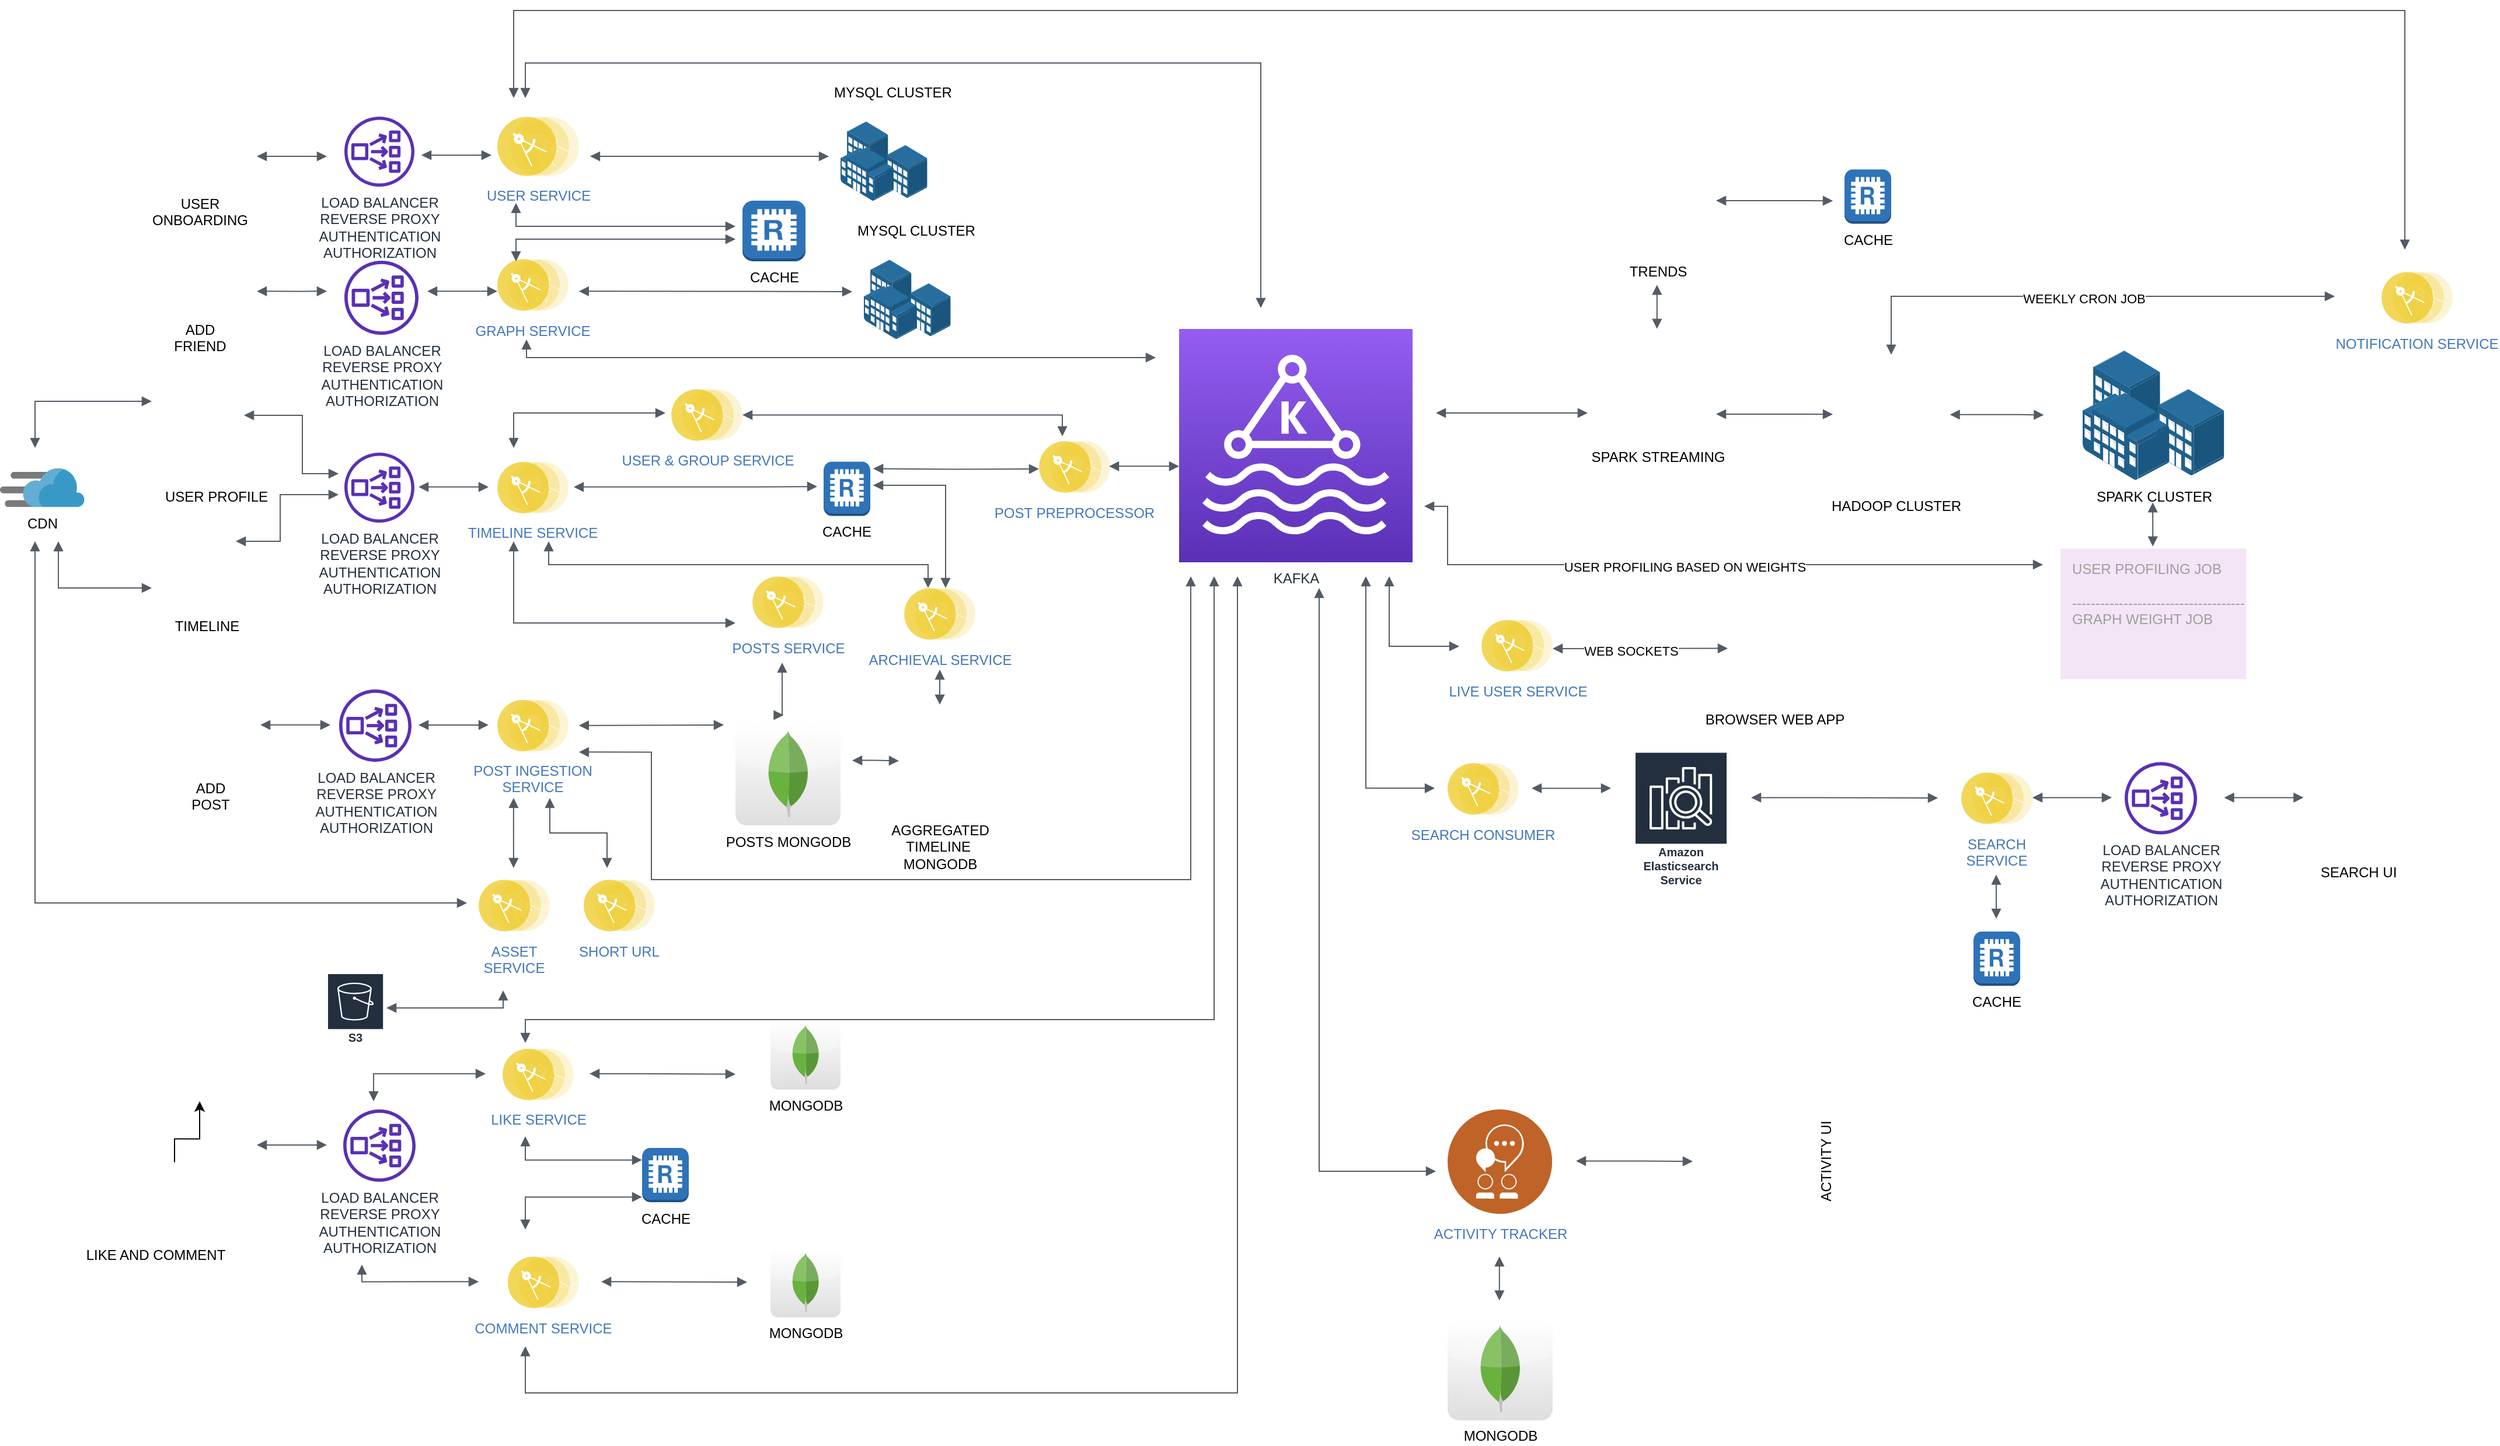<mxfile version="13.7.4" type="github">
  <diagram id="d1ab7348-05c3-a1e3-ca4d-12c340fd6b49" name="Page-1">
    <mxGraphModel dx="2037" dy="1260" grid="1" gridSize="10" guides="1" tooltips="1" connect="1" arrows="1" fold="1" page="1" pageScale="1" pageWidth="1169" pageHeight="827" background="#ffffff" math="0" shadow="0">
      <root>
        <mxCell id="0" />
        <mxCell id="1" parent="0" />
        <mxCell id="tS3xyaebFN9T1gCZ_WtZ-163" value="USER &lt;br&gt;ONBOARDING" style="shape=image;html=1;verticalAlign=top;verticalLabelPosition=bottom;labelBackgroundColor=#ffffff;imageAspect=0;aspect=fixed;image=https://cdn2.iconfinder.com/data/icons/ios-7-icons/50/user_female-128.png" parent="1" vertex="1">
          <mxGeometry x="110" y="-195" width="62" height="62" as="geometry" />
        </mxCell>
        <mxCell id="tS3xyaebFN9T1gCZ_WtZ-164" value="LOAD BALANCER&lt;br&gt;REVERSE PROXY&lt;br&gt;AUTHENTICATION&lt;br&gt;AUTHORIZATION" style="outlineConnect=0;fontColor=#232F3E;gradientColor=none;fillColor=#5A30B5;strokeColor=none;dashed=0;verticalLabelPosition=bottom;verticalAlign=top;align=center;html=1;fontSize=12;fontStyle=0;aspect=fixed;pointerEvents=1;shape=mxgraph.aws4.network_load_balancer;" parent="1" vertex="1">
          <mxGeometry x="265" y="-194" width="60" height="60" as="geometry" />
        </mxCell>
        <mxCell id="tS3xyaebFN9T1gCZ_WtZ-165" value="USER SERVICE" style="aspect=fixed;perimeter=ellipsePerimeter;html=1;align=center;shadow=0;dashed=0;fontColor=#4277BB;labelBackgroundColor=#ffffff;fontSize=12;spacingTop=3;image;image=img/lib/ibm/applications/microservice.svg;" parent="1" vertex="1">
          <mxGeometry x="396" y="-194" width="69.87" height="51" as="geometry" />
        </mxCell>
        <mxCell id="tS3xyaebFN9T1gCZ_WtZ-169" value="KAFKA" style="outlineConnect=0;fontColor=#232F3E;gradientColor=#945DF2;gradientDirection=north;fillColor=#5A30B5;strokeColor=#ffffff;dashed=0;verticalLabelPosition=bottom;verticalAlign=top;align=center;html=1;fontSize=12;fontStyle=0;aspect=fixed;shape=mxgraph.aws4.resourceIcon;resIcon=mxgraph.aws4.managed_streaming_for_kafka;" parent="1" vertex="1">
          <mxGeometry x="980" y="-12" width="200" height="200" as="geometry" />
        </mxCell>
        <mxCell id="tS3xyaebFN9T1gCZ_WtZ-170" value="ADD&lt;br&gt;FRIEND" style="shape=image;html=1;verticalAlign=top;verticalLabelPosition=bottom;labelBackgroundColor=#ffffff;imageAspect=0;aspect=fixed;image=https://cdn0.iconfinder.com/data/icons/glyphpack/72/user-add-128.png" parent="1" vertex="1">
          <mxGeometry x="116" y="-74.75" width="50" height="50" as="geometry" />
        </mxCell>
        <mxCell id="tS3xyaebFN9T1gCZ_WtZ-171" value="LOAD BALANCER&lt;br&gt;REVERSE PROXY&lt;br&gt;AUTHENTICATION&lt;br&gt;AUTHORIZATION" style="outlineConnect=0;fontColor=#232F3E;gradientColor=none;fillColor=#5A30B5;strokeColor=none;dashed=0;verticalLabelPosition=bottom;verticalAlign=top;align=center;html=1;fontSize=12;fontStyle=0;aspect=fixed;pointerEvents=1;shape=mxgraph.aws4.network_load_balancer;" parent="1" vertex="1">
          <mxGeometry x="265" y="-70.5" width="63.5" height="63.5" as="geometry" />
        </mxCell>
        <mxCell id="tS3xyaebFN9T1gCZ_WtZ-172" value="GRAPH SERVICE" style="aspect=fixed;perimeter=ellipsePerimeter;html=1;align=center;shadow=0;dashed=0;fontColor=#4277BB;labelBackgroundColor=#ffffff;fontSize=12;spacingTop=3;image;image=img/lib/ibm/applications/microservice.svg;" parent="1" vertex="1">
          <mxGeometry x="396" y="-72" width="60.97" height="44.5" as="geometry" />
        </mxCell>
        <mxCell id="tS3xyaebFN9T1gCZ_WtZ-179" value="CACHE" style="outlineConnect=0;dashed=0;verticalLabelPosition=bottom;verticalAlign=top;align=center;html=1;shape=mxgraph.aws3.redis;fillColor=#2E73B8;gradientColor=none;" parent="1" vertex="1">
          <mxGeometry x="606" y="-122" width="54" height="52" as="geometry" />
        </mxCell>
        <mxCell id="tS3xyaebFN9T1gCZ_WtZ-181" value="TIMELINE" style="shape=image;html=1;verticalAlign=top;verticalLabelPosition=bottom;labelBackgroundColor=#ffffff;imageAspect=0;aspect=fixed;image=https://cdn4.iconfinder.com/data/icons/cloud-computing-2/500/cloud-users-128.png" parent="1" vertex="1">
          <mxGeometry x="109.78" y="154" width="75" height="75" as="geometry" />
        </mxCell>
        <mxCell id="tS3xyaebFN9T1gCZ_WtZ-182" value="LOAD BALANCER&lt;br&gt;REVERSE PROXY&lt;br&gt;AUTHENTICATION&lt;br&gt;AUTHORIZATION" style="outlineConnect=0;fontColor=#232F3E;gradientColor=none;fillColor=#5A30B5;strokeColor=none;dashed=0;verticalLabelPosition=bottom;verticalAlign=top;align=center;html=1;fontSize=12;fontStyle=0;aspect=fixed;pointerEvents=1;shape=mxgraph.aws4.network_load_balancer;" parent="1" vertex="1">
          <mxGeometry x="265" y="94" width="60" height="60" as="geometry" />
        </mxCell>
        <mxCell id="tS3xyaebFN9T1gCZ_WtZ-183" value="LOAD BALANCER&lt;br&gt;REVERSE PROXY&lt;br&gt;AUTHENTICATION&lt;br&gt;AUTHORIZATION" style="outlineConnect=0;fontColor=#232F3E;gradientColor=none;fillColor=#5A30B5;strokeColor=none;dashed=0;verticalLabelPosition=bottom;verticalAlign=top;align=center;html=1;fontSize=12;fontStyle=0;aspect=fixed;pointerEvents=1;shape=mxgraph.aws4.network_load_balancer;" parent="1" vertex="1">
          <mxGeometry x="260.5" y="297" width="62" height="62" as="geometry" />
        </mxCell>
        <mxCell id="tS3xyaebFN9T1gCZ_WtZ-184" value="USER PROFILE" style="shape=image;html=1;verticalAlign=top;verticalLabelPosition=bottom;labelBackgroundColor=#ffffff;imageAspect=0;aspect=fixed;image=https://cdn2.iconfinder.com/data/icons/picol-vector/32/user_profile-128.png" parent="1" vertex="1">
          <mxGeometry x="116" y="40.5" width="77" height="77" as="geometry" />
        </mxCell>
        <mxCell id="tS3xyaebFN9T1gCZ_WtZ-189" value="MYSQL CLUSTER" style="group" parent="1" vertex="1" connectable="0">
          <mxGeometry x="690" y="-228.5" width="90" height="110" as="geometry" />
        </mxCell>
        <mxCell id="tS3xyaebFN9T1gCZ_WtZ-190" value="" style="group" parent="tS3xyaebFN9T1gCZ_WtZ-189" vertex="1" connectable="0">
          <mxGeometry width="90" height="110" as="geometry" />
        </mxCell>
        <mxCell id="tS3xyaebFN9T1gCZ_WtZ-191" value="" style="points=[];aspect=fixed;html=1;align=center;shadow=0;dashed=0;image;image=img/lib/allied_telesis/buildings/Building_Cluster.svg;" parent="tS3xyaebFN9T1gCZ_WtZ-190" vertex="1">
          <mxGeometry y="38.596" width="74.314" height="68.06" as="geometry" />
        </mxCell>
        <mxCell id="tS3xyaebFN9T1gCZ_WtZ-192" value="" style="shape=image;html=1;verticalAlign=top;verticalLabelPosition=bottom;labelBackgroundColor=#ffffff;imageAspect=0;aspect=fixed;image=https://cdn4.iconfinder.com/data/icons/logos-brands-5/24/mysql-128.png" parent="tS3xyaebFN9T1gCZ_WtZ-190" vertex="1">
          <mxGeometry x="6.522" width="78.484" height="78.484" as="geometry" />
        </mxCell>
        <mxCell id="tS3xyaebFN9T1gCZ_WtZ-193" value="MYSQL CLUSTER" style="group" parent="1" vertex="1" connectable="0">
          <mxGeometry x="710" y="-110" width="90" height="110" as="geometry" />
        </mxCell>
        <mxCell id="tS3xyaebFN9T1gCZ_WtZ-194" value="" style="group" parent="tS3xyaebFN9T1gCZ_WtZ-193" vertex="1" connectable="0">
          <mxGeometry width="90" height="110" as="geometry" />
        </mxCell>
        <mxCell id="tS3xyaebFN9T1gCZ_WtZ-195" value="" style="points=[];aspect=fixed;html=1;align=center;shadow=0;dashed=0;image;image=img/lib/allied_telesis/buildings/Building_Cluster.svg;" parent="tS3xyaebFN9T1gCZ_WtZ-194" vertex="1">
          <mxGeometry y="38.596" width="74.314" height="68.06" as="geometry" />
        </mxCell>
        <mxCell id="tS3xyaebFN9T1gCZ_WtZ-196" value="" style="shape=image;html=1;verticalAlign=top;verticalLabelPosition=bottom;labelBackgroundColor=#ffffff;imageAspect=0;aspect=fixed;image=https://cdn4.iconfinder.com/data/icons/logos-brands-5/24/mysql-128.png" parent="tS3xyaebFN9T1gCZ_WtZ-194" vertex="1">
          <mxGeometry x="6.522" width="78.484" height="78.484" as="geometry" />
        </mxCell>
        <mxCell id="tS3xyaebFN9T1gCZ_WtZ-197" value="TIMELINE SERVICE" style="aspect=fixed;perimeter=ellipsePerimeter;html=1;align=center;shadow=0;dashed=0;fontColor=#4277BB;labelBackgroundColor=#ffffff;fontSize=12;spacingTop=3;image;image=img/lib/ibm/applications/microservice.svg;" parent="1" vertex="1">
          <mxGeometry x="396" y="101.75" width="60.97" height="44.5" as="geometry" />
        </mxCell>
        <mxCell id="tS3xyaebFN9T1gCZ_WtZ-198" value="CACHE" style="outlineConnect=0;dashed=0;verticalLabelPosition=bottom;verticalAlign=top;align=center;html=1;shape=mxgraph.aws3.redis;fillColor=#2E73B8;gradientColor=none;" parent="1" vertex="1">
          <mxGeometry x="675.49" y="101.75" width="40" height="46.5" as="geometry" />
        </mxCell>
        <mxCell id="tS3xyaebFN9T1gCZ_WtZ-199" value="POST PREPROCESSOR" style="aspect=fixed;perimeter=ellipsePerimeter;html=1;align=center;shadow=0;dashed=0;fontColor=#4277BB;labelBackgroundColor=#ffffff;fontSize=12;spacingTop=3;image;image=img/lib/ibm/applications/microservice.svg;" parent="1" vertex="1">
          <mxGeometry x="860" y="84" width="60.97" height="44.5" as="geometry" />
        </mxCell>
        <mxCell id="tS3xyaebFN9T1gCZ_WtZ-200" value="USER &amp;amp; GROUP SERVICE" style="aspect=fixed;perimeter=ellipsePerimeter;html=1;align=center;shadow=0;dashed=0;fontColor=#4277BB;labelBackgroundColor=#ffffff;fontSize=12;spacingTop=3;image;image=img/lib/ibm/applications/microservice.svg;" parent="1" vertex="1">
          <mxGeometry x="545.03" y="39.5" width="60.97" height="44.5" as="geometry" />
        </mxCell>
        <mxCell id="tS3xyaebFN9T1gCZ_WtZ-201" value="ADD&lt;br&gt;POST" style="shape=image;html=1;verticalAlign=top;verticalLabelPosition=bottom;labelBackgroundColor=#ffffff;imageAspect=0;aspect=fixed;image=https://cdn2.iconfinder.com/data/icons/freecns-cumulus/16/519959-022_Document_Add-128.png" parent="1" vertex="1">
          <mxGeometry x="110" y="288" width="80" height="80" as="geometry" />
        </mxCell>
        <mxCell id="tS3xyaebFN9T1gCZ_WtZ-202" value="POST INGESTION &lt;br&gt;SERVICE" style="aspect=fixed;perimeter=ellipsePerimeter;html=1;align=center;shadow=0;dashed=0;fontColor=#4277BB;labelBackgroundColor=#ffffff;fontSize=12;spacingTop=3;image;image=img/lib/ibm/applications/microservice.svg;" parent="1" vertex="1">
          <mxGeometry x="396" y="305.75" width="60.97" height="44.5" as="geometry" />
        </mxCell>
        <mxCell id="tS3xyaebFN9T1gCZ_WtZ-203" value="CDN" style="aspect=fixed;html=1;points=[];align=center;image;fontSize=12;image=img/lib/mscae/Content_Delivery_Network.svg;" parent="1" vertex="1">
          <mxGeometry x="-30" y="107.38" width="72.28" height="33.25" as="geometry" />
        </mxCell>
        <mxCell id="tS3xyaebFN9T1gCZ_WtZ-204" value="ASSET&lt;br&gt;SERVICE" style="aspect=fixed;perimeter=ellipsePerimeter;html=1;align=center;shadow=0;dashed=0;fontColor=#4277BB;labelBackgroundColor=#ffffff;fontSize=12;spacingTop=3;image;image=img/lib/ibm/applications/microservice.svg;" parent="1" vertex="1">
          <mxGeometry x="380" y="460" width="60.97" height="44.5" as="geometry" />
        </mxCell>
        <mxCell id="tS3xyaebFN9T1gCZ_WtZ-205" value="SHORT URL" style="aspect=fixed;perimeter=ellipsePerimeter;html=1;align=center;shadow=0;dashed=0;fontColor=#4277BB;labelBackgroundColor=#ffffff;fontSize=12;spacingTop=3;image;image=img/lib/ibm/applications/microservice.svg;" parent="1" vertex="1">
          <mxGeometry x="470.0" y="460" width="60.97" height="44.5" as="geometry" />
        </mxCell>
        <mxCell id="tS3xyaebFN9T1gCZ_WtZ-206" value="Amazon S3" style="outlineConnect=0;fontColor=#232F3E;gradientColor=none;strokeColor=#ffffff;fillColor=#232F3E;dashed=0;verticalLabelPosition=middle;verticalAlign=bottom;align=center;html=1;whiteSpace=wrap;fontSize=10;fontStyle=1;spacing=3;shape=mxgraph.aws4.productIcon;prIcon=mxgraph.aws4.s3;" parent="1" vertex="1">
          <mxGeometry x="250.0" y="540" width="49.1" height="65" as="geometry" />
        </mxCell>
        <mxCell id="tS3xyaebFN9T1gCZ_WtZ-207" value="POSTS MONGODB" style="dashed=0;outlineConnect=0;html=1;align=center;labelPosition=center;verticalLabelPosition=bottom;verticalAlign=top;shape=mxgraph.webicons.mongodb;gradientColor=#DFDEDE" parent="1" vertex="1">
          <mxGeometry x="600" y="325.3" width="90" height="88.2" as="geometry" />
        </mxCell>
        <mxCell id="tS3xyaebFN9T1gCZ_WtZ-208" value="AGGREGATED&lt;br&gt;TIMELINE&amp;nbsp;&lt;br&gt;MONGODB" style="shape=image;html=1;verticalAlign=top;verticalLabelPosition=bottom;labelBackgroundColor=#ffffff;imageAspect=0;aspect=fixed;image=https://cdn4.iconfinder.com/data/icons/logos-brands-5/24/mongodb-128.png" parent="1" vertex="1">
          <mxGeometry x="730" y="314" width="90" height="90" as="geometry" />
        </mxCell>
        <mxCell id="tS3xyaebFN9T1gCZ_WtZ-209" value="POSTS SERVICE" style="aspect=fixed;perimeter=ellipsePerimeter;html=1;align=center;shadow=0;dashed=0;fontColor=#4277BB;labelBackgroundColor=#ffffff;fontSize=12;spacingTop=3;image;image=img/lib/ibm/applications/microservice.svg;" parent="1" vertex="1">
          <mxGeometry x="614.52" y="200" width="60.97" height="44.5" as="geometry" />
        </mxCell>
        <mxCell id="tS3xyaebFN9T1gCZ_WtZ-210" value="ARCHIEVAL SERVICE" style="aspect=fixed;perimeter=ellipsePerimeter;html=1;align=center;shadow=0;dashed=0;fontColor=#4277BB;labelBackgroundColor=#ffffff;fontSize=12;spacingTop=3;image;image=img/lib/ibm/applications/microservice.svg;" parent="1" vertex="1">
          <mxGeometry x="744.52" y="210" width="60.97" height="44.5" as="geometry" />
        </mxCell>
        <mxCell id="tS3xyaebFN9T1gCZ_WtZ-211" value="" style="shape=image;html=1;verticalAlign=top;verticalLabelPosition=bottom;labelBackgroundColor=#ffffff;imageAspect=0;aspect=fixed;image=https://cdn4.iconfinder.com/data/icons/evil-icons-user-interface/64/like-128.png" parent="1" vertex="1">
          <mxGeometry x="96" y="650" width="90" height="90" as="geometry" />
        </mxCell>
        <mxCell id="tS3xyaebFN9T1gCZ_WtZ-213" value="LOAD BALANCER&lt;br&gt;REVERSE PROXY&lt;br&gt;AUTHENTICATION&lt;br&gt;AUTHORIZATION" style="outlineConnect=0;fontColor=#232F3E;gradientColor=none;fillColor=#5A30B5;strokeColor=none;dashed=0;verticalLabelPosition=bottom;verticalAlign=top;align=center;html=1;fontSize=12;fontStyle=0;aspect=fixed;pointerEvents=1;shape=mxgraph.aws4.network_load_balancer;" parent="1" vertex="1">
          <mxGeometry x="264" y="657" width="62" height="62" as="geometry" />
        </mxCell>
        <mxCell id="tS3xyaebFN9T1gCZ_WtZ-303" style="edgeStyle=orthogonalEdgeStyle;rounded=0;orthogonalLoop=1;jettySize=auto;html=1;exitX=0.75;exitY=0;exitDx=0;exitDy=0;" parent="1" source="tS3xyaebFN9T1gCZ_WtZ-214" target="tS3xyaebFN9T1gCZ_WtZ-211" edge="1">
          <mxGeometry relative="1" as="geometry" />
        </mxCell>
        <mxCell id="tS3xyaebFN9T1gCZ_WtZ-214" value="LIKE AND COMMENT" style="shape=image;html=1;verticalAlign=top;verticalLabelPosition=bottom;labelBackgroundColor=#ffffff;imageAspect=0;aspect=fixed;image=https://cdn4.iconfinder.com/data/icons/glyphs/24/icons_Message-128.png" parent="1" vertex="1">
          <mxGeometry x="70" y="702.25" width="66" height="66" as="geometry" />
        </mxCell>
        <mxCell id="tS3xyaebFN9T1gCZ_WtZ-215" value="LIKE SERVICE" style="aspect=fixed;perimeter=ellipsePerimeter;html=1;align=center;shadow=0;dashed=0;fontColor=#4277BB;labelBackgroundColor=#ffffff;fontSize=12;spacingTop=3;image;image=img/lib/ibm/applications/microservice.svg;" parent="1" vertex="1">
          <mxGeometry x="400.45" y="604.75" width="60.97" height="44.5" as="geometry" />
        </mxCell>
        <mxCell id="tS3xyaebFN9T1gCZ_WtZ-216" value="COMMENT SERVICE" style="aspect=fixed;perimeter=ellipsePerimeter;html=1;align=center;shadow=0;dashed=0;fontColor=#4277BB;labelBackgroundColor=#ffffff;fontSize=12;spacingTop=3;image;image=img/lib/ibm/applications/microservice.svg;" parent="1" vertex="1">
          <mxGeometry x="404.9" y="783" width="60.97" height="44.5" as="geometry" />
        </mxCell>
        <mxCell id="tS3xyaebFN9T1gCZ_WtZ-217" value="MONGODB" style="dashed=0;outlineConnect=0;html=1;align=center;labelPosition=center;verticalLabelPosition=bottom;verticalAlign=top;shape=mxgraph.webicons.mongodb;gradientColor=#DFDEDE" parent="1" vertex="1">
          <mxGeometry x="630" y="580" width="60" height="60" as="geometry" />
        </mxCell>
        <mxCell id="tS3xyaebFN9T1gCZ_WtZ-218" value="CACHE" style="outlineConnect=0;dashed=0;verticalLabelPosition=bottom;verticalAlign=top;align=center;html=1;shape=mxgraph.aws3.redis;fillColor=#2E73B8;gradientColor=none;" parent="1" vertex="1">
          <mxGeometry x="520" y="690" width="40" height="46.5" as="geometry" />
        </mxCell>
        <mxCell id="tS3xyaebFN9T1gCZ_WtZ-219" value="MONGODB" style="dashed=0;outlineConnect=0;html=1;align=center;labelPosition=center;verticalLabelPosition=bottom;verticalAlign=top;shape=mxgraph.webicons.mongodb;gradientColor=#DFDEDE" parent="1" vertex="1">
          <mxGeometry x="630" y="775.25" width="60" height="60" as="geometry" />
        </mxCell>
        <mxCell id="tS3xyaebFN9T1gCZ_WtZ-220" value="SPARK STREAMING" style="shape=image;html=1;verticalAlign=top;verticalLabelPosition=bottom;labelBackgroundColor=#ffffff;imageAspect=0;aspect=fixed;image=https://cdn2.iconfinder.com/data/icons/adobe-square-2/243/adobe-square-spark-128.png" parent="1" vertex="1">
          <mxGeometry x="1350" y="4" width="80" height="80" as="geometry" />
        </mxCell>
        <mxCell id="tS3xyaebFN9T1gCZ_WtZ-221" value="HADOOP CLUSTER" style="shape=image;html=1;verticalAlign=top;verticalLabelPosition=bottom;labelBackgroundColor=#ffffff;imageAspect=0;aspect=fixed;image=https://cdn2.iconfinder.com/data/icons/amazon-aws-stencils/100/Compute__Networking_copy_Amazon_EMR_HDFS_Cluster-128.png" parent="1" vertex="1">
          <mxGeometry x="1530" y="-2.25" width="128" height="128" as="geometry" />
        </mxCell>
        <mxCell id="tS3xyaebFN9T1gCZ_WtZ-223" value="SPARK CLUSTER" style="points=[];aspect=fixed;html=1;align=center;shadow=0;dashed=0;image;image=img/lib/allied_telesis/buildings/Building_Cluster.svg;" parent="1" vertex="1">
          <mxGeometry x="1754" y="6.5" width="121.2" height="111" as="geometry" />
        </mxCell>
        <mxCell id="tS3xyaebFN9T1gCZ_WtZ-222" value="" style="shape=image;html=1;verticalAlign=top;verticalLabelPosition=bottom;labelBackgroundColor=#ffffff;imageAspect=0;aspect=fixed;image=https://cdn2.iconfinder.com/data/icons/adobe-square-2/243/adobe-square-spark-128.png" parent="1" vertex="1">
          <mxGeometry x="1740" y="39.5" width="78" height="78" as="geometry" />
        </mxCell>
        <mxCell id="tS3xyaebFN9T1gCZ_WtZ-224" value="TRENDS" style="shape=image;html=1;verticalAlign=top;verticalLabelPosition=bottom;labelBackgroundColor=#ffffff;imageAspect=0;aspect=fixed;image=https://cdn0.iconfinder.com/data/icons/maternity-and-pregnancy-2/512/171_Analytics_business_chart_diagram_graph_trends-128.png" parent="1" vertex="1">
          <mxGeometry x="1340" y="-175.5" width="100" height="100" as="geometry" />
        </mxCell>
        <mxCell id="tS3xyaebFN9T1gCZ_WtZ-225" value="CACHE" style="outlineConnect=0;dashed=0;verticalLabelPosition=bottom;verticalAlign=top;align=center;html=1;shape=mxgraph.aws3.redis;fillColor=#2E73B8;gradientColor=none;" parent="1" vertex="1">
          <mxGeometry x="1550" y="-148.75" width="40" height="46.5" as="geometry" />
        </mxCell>
        <mxCell id="tS3xyaebFN9T1gCZ_WtZ-227" value="Amazon Elasticsearch Service" style="outlineConnect=0;fontColor=#232F3E;gradientColor=none;strokeColor=#ffffff;fillColor=#232F3E;dashed=0;verticalLabelPosition=middle;verticalAlign=bottom;align=center;html=1;whiteSpace=wrap;fontSize=10;fontStyle=1;spacing=3;shape=mxgraph.aws4.productIcon;prIcon=mxgraph.aws4.elasticsearch_service;" parent="1" vertex="1">
          <mxGeometry x="1370" y="350.25" width="80" height="120" as="geometry" />
        </mxCell>
        <mxCell id="tS3xyaebFN9T1gCZ_WtZ-228" value="SEARCH CONSUMER" style="aspect=fixed;perimeter=ellipsePerimeter;html=1;align=center;shadow=0;dashed=0;fontColor=#4277BB;labelBackgroundColor=#ffffff;fontSize=12;spacingTop=3;image;image=img/lib/ibm/applications/microservice.svg;" parent="1" vertex="1">
          <mxGeometry x="1210" y="360" width="60.97" height="44.5" as="geometry" />
        </mxCell>
        <mxCell id="tS3xyaebFN9T1gCZ_WtZ-229" value="SEARCH&lt;br&gt;SERVICE" style="aspect=fixed;perimeter=ellipsePerimeter;html=1;align=center;shadow=0;dashed=0;fontColor=#4277BB;labelBackgroundColor=#ffffff;fontSize=12;spacingTop=3;image;image=img/lib/ibm/applications/microservice.svg;" parent="1" vertex="1">
          <mxGeometry x="1650" y="368" width="60.97" height="44.5" as="geometry" />
        </mxCell>
        <mxCell id="tS3xyaebFN9T1gCZ_WtZ-230" value="LOAD BALANCER&lt;br&gt;REVERSE PROXY&lt;br&gt;AUTHENTICATION&lt;br&gt;AUTHORIZATION" style="outlineConnect=0;fontColor=#232F3E;gradientColor=none;fillColor=#5A30B5;strokeColor=none;dashed=0;verticalLabelPosition=bottom;verticalAlign=top;align=center;html=1;fontSize=12;fontStyle=0;aspect=fixed;pointerEvents=1;shape=mxgraph.aws4.network_load_balancer;" parent="1" vertex="1">
          <mxGeometry x="1790" y="359.25" width="62" height="62" as="geometry" />
        </mxCell>
        <mxCell id="tS3xyaebFN9T1gCZ_WtZ-231" value="SEARCH UI" style="shape=image;html=1;verticalAlign=top;verticalLabelPosition=bottom;labelBackgroundColor=#ffffff;imageAspect=0;aspect=fixed;image=https://cdn1.iconfinder.com/data/icons/free-98-icons/32/search-128.png" parent="1" vertex="1">
          <mxGeometry x="1950" y="360" width="80" height="80" as="geometry" />
        </mxCell>
        <mxCell id="tS3xyaebFN9T1gCZ_WtZ-232" value="CACHE" style="outlineConnect=0;dashed=0;verticalLabelPosition=bottom;verticalAlign=top;align=center;html=1;shape=mxgraph.aws3.redis;fillColor=#2E73B8;gradientColor=none;" parent="1" vertex="1">
          <mxGeometry x="1660.49" y="504.5" width="40" height="46.5" as="geometry" />
        </mxCell>
        <mxCell id="tS3xyaebFN9T1gCZ_WtZ-233" value="ACTIVITY TRACKER" style="aspect=fixed;perimeter=ellipsePerimeter;html=1;align=center;shadow=0;dashed=0;fontColor=#4277BB;labelBackgroundColor=#ffffff;fontSize=12;spacingTop=3;image;image=img/lib/ibm/social/live_collaboration.svg;" parent="1" vertex="1">
          <mxGeometry x="1210" y="657" width="89.5" height="89.5" as="geometry" />
        </mxCell>
        <mxCell id="tS3xyaebFN9T1gCZ_WtZ-234" value="ACTIVITY UI" style="shape=image;html=1;verticalAlign=top;verticalLabelPosition=bottom;labelBackgroundColor=#ffffff;imageAspect=0;aspect=fixed;image=https://cdn1.iconfinder.com/data/icons/journalist-4/64/live-broadcast-online-smartphone-mic-128.png;direction=south;rotation=-90;" parent="1" vertex="1">
          <mxGeometry x="1440" y="661.75" width="80" height="80" as="geometry" />
        </mxCell>
        <mxCell id="tS3xyaebFN9T1gCZ_WtZ-235" value="MONGODB" style="dashed=0;outlineConnect=0;html=1;align=center;labelPosition=center;verticalLabelPosition=bottom;verticalAlign=top;shape=mxgraph.webicons.mongodb;gradientColor=#DFDEDE" parent="1" vertex="1">
          <mxGeometry x="1210" y="835.25" width="90" height="88.2" as="geometry" />
        </mxCell>
        <mxCell id="tS3xyaebFN9T1gCZ_WtZ-238" value="" style="edgeStyle=orthogonalEdgeStyle;html=1;endArrow=block;elbow=vertical;startArrow=block;startFill=1;endFill=1;strokeColor=#545B64;rounded=0;" parent="1" edge="1">
          <mxGeometry width="100" relative="1" as="geometry">
            <mxPoint x="190" y="-160" as="sourcePoint" />
            <mxPoint x="250" y="-160" as="targetPoint" />
          </mxGeometry>
        </mxCell>
        <mxCell id="tS3xyaebFN9T1gCZ_WtZ-239" value="" style="edgeStyle=orthogonalEdgeStyle;html=1;endArrow=block;elbow=vertical;startArrow=block;startFill=1;endFill=1;strokeColor=#545B64;rounded=0;" parent="1" edge="1">
          <mxGeometry width="100" relative="1" as="geometry">
            <mxPoint x="331" y="-161.0" as="sourcePoint" />
            <mxPoint x="391" y="-161.0" as="targetPoint" />
          </mxGeometry>
        </mxCell>
        <mxCell id="tS3xyaebFN9T1gCZ_WtZ-240" value="" style="edgeStyle=orthogonalEdgeStyle;html=1;endArrow=block;elbow=vertical;startArrow=block;startFill=1;endFill=1;strokeColor=#545B64;rounded=0;" parent="1" edge="1">
          <mxGeometry width="100" relative="1" as="geometry">
            <mxPoint x="475.45" y="-160.0" as="sourcePoint" />
            <mxPoint x="680" y="-160" as="targetPoint" />
          </mxGeometry>
        </mxCell>
        <mxCell id="tS3xyaebFN9T1gCZ_WtZ-243" value="" style="edgeStyle=orthogonalEdgeStyle;html=1;endArrow=block;elbow=vertical;startArrow=block;startFill=1;endFill=1;strokeColor=#545B64;rounded=0;" parent="1" edge="1">
          <mxGeometry width="100" relative="1" as="geometry">
            <mxPoint x="420" y="-210" as="sourcePoint" />
            <mxPoint x="1050" y="-30" as="targetPoint" />
            <Array as="points">
              <mxPoint x="420" y="-240" />
              <mxPoint x="1050" y="-240" />
            </Array>
          </mxGeometry>
        </mxCell>
        <mxCell id="tS3xyaebFN9T1gCZ_WtZ-245" value="" style="edgeStyle=orthogonalEdgeStyle;html=1;endArrow=block;elbow=vertical;startArrow=block;startFill=1;endFill=1;strokeColor=#545B64;rounded=0;" parent="1" edge="1">
          <mxGeometry width="100" relative="1" as="geometry">
            <mxPoint x="190" y="-44.34" as="sourcePoint" />
            <mxPoint x="250" y="-44.34" as="targetPoint" />
            <Array as="points">
              <mxPoint x="230" y="-44.34" />
              <mxPoint x="230" y="-44.34" />
            </Array>
          </mxGeometry>
        </mxCell>
        <mxCell id="tS3xyaebFN9T1gCZ_WtZ-246" value="" style="edgeStyle=orthogonalEdgeStyle;html=1;endArrow=block;elbow=vertical;startArrow=block;startFill=1;endFill=1;strokeColor=#545B64;rounded=0;" parent="1" edge="1">
          <mxGeometry width="100" relative="1" as="geometry">
            <mxPoint x="336" y="-44.34" as="sourcePoint" />
            <mxPoint x="396" y="-44.34" as="targetPoint" />
          </mxGeometry>
        </mxCell>
        <mxCell id="tS3xyaebFN9T1gCZ_WtZ-247" value="" style="edgeStyle=orthogonalEdgeStyle;html=1;endArrow=block;elbow=vertical;startArrow=block;startFill=1;endFill=1;strokeColor=#545B64;rounded=0;" parent="1" edge="1">
          <mxGeometry width="100" relative="1" as="geometry">
            <mxPoint x="465.87" y="-44.34" as="sourcePoint" />
            <mxPoint x="700" y="-44" as="targetPoint" />
            <Array as="points">
              <mxPoint x="570" y="-44" />
              <mxPoint x="570" y="-44" />
            </Array>
          </mxGeometry>
        </mxCell>
        <mxCell id="tS3xyaebFN9T1gCZ_WtZ-250" value="" style="edgeStyle=orthogonalEdgeStyle;html=1;endArrow=block;elbow=vertical;startArrow=block;startFill=1;endFill=1;strokeColor=#545B64;rounded=0;" parent="1" edge="1">
          <mxGeometry width="100" relative="1" as="geometry">
            <mxPoint x="412" y="-70" as="sourcePoint" />
            <mxPoint x="600" y="-89" as="targetPoint" />
            <Array as="points">
              <mxPoint x="411.82" y="-89" />
              <mxPoint x="525.82" y="-89" />
            </Array>
          </mxGeometry>
        </mxCell>
        <mxCell id="tS3xyaebFN9T1gCZ_WtZ-251" value="" style="edgeStyle=orthogonalEdgeStyle;html=1;endArrow=block;elbow=vertical;startArrow=block;startFill=1;endFill=1;strokeColor=#545B64;rounded=0;" parent="1" edge="1">
          <mxGeometry width="100" relative="1" as="geometry">
            <mxPoint x="421" y="-3" as="sourcePoint" />
            <mxPoint x="960" y="12.5" as="targetPoint" />
            <Array as="points">
              <mxPoint x="421" y="13" />
            </Array>
          </mxGeometry>
        </mxCell>
        <mxCell id="tS3xyaebFN9T1gCZ_WtZ-254" value="" style="edgeStyle=orthogonalEdgeStyle;html=1;endArrow=block;elbow=vertical;startArrow=block;startFill=1;endFill=1;strokeColor=#545B64;rounded=0;" parent="1" edge="1">
          <mxGeometry width="100" relative="1" as="geometry">
            <mxPoint x="412" y="-120" as="sourcePoint" />
            <mxPoint x="600" y="-100" as="targetPoint" />
            <Array as="points">
              <mxPoint x="412" y="-120" />
              <mxPoint x="412" y="-100" />
            </Array>
          </mxGeometry>
        </mxCell>
        <mxCell id="tS3xyaebFN9T1gCZ_WtZ-261" value="" style="edgeStyle=orthogonalEdgeStyle;html=1;endArrow=block;elbow=vertical;startArrow=block;startFill=1;endFill=1;strokeColor=#545B64;rounded=0;" parent="1" edge="1">
          <mxGeometry width="100" relative="1" as="geometry">
            <mxPoint x="179" y="62" as="sourcePoint" />
            <mxPoint x="260" y="112" as="targetPoint" />
            <Array as="points">
              <mxPoint x="229" y="62" />
              <mxPoint x="229" y="112" />
            </Array>
          </mxGeometry>
        </mxCell>
        <mxCell id="tS3xyaebFN9T1gCZ_WtZ-262" value="" style="edgeStyle=orthogonalEdgeStyle;html=1;endArrow=block;elbow=vertical;startArrow=block;startFill=1;endFill=1;strokeColor=#545B64;rounded=0;" parent="1" edge="1">
          <mxGeometry width="100" relative="1" as="geometry">
            <mxPoint x="172" y="170.0" as="sourcePoint" />
            <mxPoint x="260" y="130" as="targetPoint" />
            <Array as="points">
              <mxPoint x="210" y="170" />
              <mxPoint x="210" y="130" />
            </Array>
          </mxGeometry>
        </mxCell>
        <mxCell id="tS3xyaebFN9T1gCZ_WtZ-263" value="" style="edgeStyle=orthogonalEdgeStyle;html=1;endArrow=block;elbow=vertical;startArrow=block;startFill=1;endFill=1;strokeColor=#545B64;rounded=0;" parent="1" edge="1">
          <mxGeometry width="100" relative="1" as="geometry">
            <mxPoint x="328.5" y="123.41" as="sourcePoint" />
            <mxPoint x="388.5" y="123.41" as="targetPoint" />
          </mxGeometry>
        </mxCell>
        <mxCell id="tS3xyaebFN9T1gCZ_WtZ-264" value="" style="edgeStyle=orthogonalEdgeStyle;html=1;endArrow=block;elbow=vertical;startArrow=block;startFill=1;endFill=1;strokeColor=#545B64;rounded=0;" parent="1" edge="1">
          <mxGeometry width="100" relative="1" as="geometry">
            <mxPoint x="410" y="170" as="sourcePoint" />
            <mxPoint x="600" y="240" as="targetPoint" />
            <Array as="points">
              <mxPoint x="410" y="240" />
            </Array>
          </mxGeometry>
        </mxCell>
        <mxCell id="tS3xyaebFN9T1gCZ_WtZ-265" value="" style="edgeStyle=orthogonalEdgeStyle;html=1;endArrow=block;elbow=vertical;startArrow=block;startFill=1;endFill=1;strokeColor=#545B64;rounded=0;" parent="1" edge="1">
          <mxGeometry width="100" relative="1" as="geometry">
            <mxPoint x="440" y="170" as="sourcePoint" />
            <mxPoint x="765" y="210" as="targetPoint" />
            <Array as="points">
              <mxPoint x="440" y="190" />
              <mxPoint x="765" y="190" />
            </Array>
          </mxGeometry>
        </mxCell>
        <mxCell id="tS3xyaebFN9T1gCZ_WtZ-267" value="" style="edgeStyle=orthogonalEdgeStyle;html=1;endArrow=block;elbow=vertical;startArrow=block;startFill=1;endFill=1;strokeColor=#545B64;rounded=0;" parent="1" edge="1">
          <mxGeometry width="100" relative="1" as="geometry">
            <mxPoint x="461.42" y="123.42" as="sourcePoint" />
            <mxPoint x="670" y="123" as="targetPoint" />
            <Array as="points">
              <mxPoint x="620" y="123" />
              <mxPoint x="620" y="123" />
            </Array>
          </mxGeometry>
        </mxCell>
        <mxCell id="tS3xyaebFN9T1gCZ_WtZ-268" value="" style="edgeStyle=orthogonalEdgeStyle;html=1;endArrow=block;elbow=vertical;startArrow=block;startFill=1;endFill=1;strokeColor=#545B64;rounded=0;" parent="1" edge="1">
          <mxGeometry width="100" relative="1" as="geometry">
            <mxPoint x="920" y="105.66" as="sourcePoint" />
            <mxPoint x="980" y="105.66" as="targetPoint" />
          </mxGeometry>
        </mxCell>
        <mxCell id="tS3xyaebFN9T1gCZ_WtZ-270" value="" style="edgeStyle=orthogonalEdgeStyle;html=1;endArrow=block;elbow=vertical;startArrow=block;startFill=1;endFill=1;strokeColor=#545B64;rounded=0;" parent="1" edge="1">
          <mxGeometry width="100" relative="1" as="geometry">
            <mxPoint x="410" y="90" as="sourcePoint" />
            <mxPoint x="540" y="60" as="targetPoint" />
            <Array as="points">
              <mxPoint x="410" y="60" />
              <mxPoint x="540" y="60" />
            </Array>
          </mxGeometry>
        </mxCell>
        <mxCell id="tS3xyaebFN9T1gCZ_WtZ-271" value="" style="edgeStyle=orthogonalEdgeStyle;html=1;endArrow=block;elbow=vertical;startArrow=block;startFill=1;endFill=1;strokeColor=#545B64;rounded=0;exitX=1;exitY=0.5;exitDx=0;exitDy=0;" parent="1" source="tS3xyaebFN9T1gCZ_WtZ-200" edge="1">
          <mxGeometry width="100" relative="1" as="geometry">
            <mxPoint x="620" y="61.16" as="sourcePoint" />
            <mxPoint x="880" y="80" as="targetPoint" />
            <Array as="points">
              <mxPoint x="880" y="62" />
            </Array>
          </mxGeometry>
        </mxCell>
        <mxCell id="tS3xyaebFN9T1gCZ_WtZ-272" value="" style="edgeStyle=orthogonalEdgeStyle;html=1;endArrow=block;elbow=vertical;startArrow=block;startFill=1;endFill=1;strokeColor=#545B64;rounded=0;" parent="1" edge="1">
          <mxGeometry width="100" relative="1" as="geometry">
            <mxPoint x="717.94" y="122" as="sourcePoint" />
            <mxPoint x="780" y="210" as="targetPoint" />
            <Array as="points">
              <mxPoint x="780" y="122" />
              <mxPoint x="780" y="200" />
            </Array>
          </mxGeometry>
        </mxCell>
        <mxCell id="tS3xyaebFN9T1gCZ_WtZ-273" value="" style="edgeStyle=orthogonalEdgeStyle;html=1;endArrow=block;elbow=vertical;startArrow=block;startFill=1;endFill=1;strokeColor=#545B64;rounded=0;entryX=0;entryY=0.539;entryDx=0;entryDy=0;entryPerimeter=0;" parent="1" target="tS3xyaebFN9T1gCZ_WtZ-199" edge="1">
          <mxGeometry width="100" relative="1" as="geometry">
            <mxPoint x="718" y="107.75" as="sourcePoint" />
            <mxPoint x="848" y="108" as="targetPoint" />
            <Array as="points" />
          </mxGeometry>
        </mxCell>
        <mxCell id="tS3xyaebFN9T1gCZ_WtZ-274" value="" style="edgeStyle=orthogonalEdgeStyle;html=1;endArrow=block;elbow=vertical;startArrow=block;startFill=1;endFill=1;strokeColor=#545B64;rounded=0;" parent="1" edge="1">
          <mxGeometry width="100" relative="1" as="geometry">
            <mxPoint x="193" y="327.41" as="sourcePoint" />
            <mxPoint x="253" y="327.41" as="targetPoint" />
            <Array as="points">
              <mxPoint x="233" y="327.41" />
              <mxPoint x="233" y="327.41" />
            </Array>
          </mxGeometry>
        </mxCell>
        <mxCell id="tS3xyaebFN9T1gCZ_WtZ-275" value="" style="edgeStyle=orthogonalEdgeStyle;html=1;endArrow=block;elbow=vertical;startArrow=block;startFill=1;endFill=1;strokeColor=#545B64;rounded=0;" parent="1" edge="1">
          <mxGeometry width="100" relative="1" as="geometry">
            <mxPoint x="328.5" y="327.47" as="sourcePoint" />
            <mxPoint x="388.5" y="327.47" as="targetPoint" />
            <Array as="points">
              <mxPoint x="368.5" y="327.47" />
              <mxPoint x="368.5" y="327.47" />
            </Array>
          </mxGeometry>
        </mxCell>
        <mxCell id="tS3xyaebFN9T1gCZ_WtZ-276" value="" style="edgeStyle=orthogonalEdgeStyle;html=1;endArrow=block;elbow=vertical;startArrow=block;startFill=1;endFill=1;strokeColor=#545B64;rounded=0;" parent="1" edge="1">
          <mxGeometry width="100" relative="1" as="geometry">
            <mxPoint x="465.87" y="327.82" as="sourcePoint" />
            <mxPoint x="590" y="327.41" as="targetPoint" />
            <Array as="points">
              <mxPoint x="505.87" y="327.82" />
              <mxPoint x="505.87" y="327.82" />
            </Array>
          </mxGeometry>
        </mxCell>
        <mxCell id="tS3xyaebFN9T1gCZ_WtZ-277" value="" style="edgeStyle=orthogonalEdgeStyle;html=1;endArrow=block;elbow=vertical;startArrow=block;startFill=1;endFill=1;strokeColor=#545B64;rounded=0;" parent="1" edge="1">
          <mxGeometry width="100" relative="1" as="geometry">
            <mxPoint x="700" y="357.82" as="sourcePoint" />
            <mxPoint x="740.0" y="358.23" as="targetPoint" />
            <Array as="points">
              <mxPoint x="720" y="358.23" />
              <mxPoint x="720" y="358.23" />
            </Array>
          </mxGeometry>
        </mxCell>
        <mxCell id="tS3xyaebFN9T1gCZ_WtZ-278" value="" style="edgeStyle=orthogonalEdgeStyle;html=1;endArrow=block;elbow=vertical;startArrow=block;startFill=1;endFill=1;strokeColor=#545B64;rounded=0;" parent="1" edge="1">
          <mxGeometry width="100" relative="1" as="geometry">
            <mxPoint x="641.23" y="319" as="sourcePoint" />
            <mxPoint x="640" y="274" as="targetPoint" />
            <Array as="points">
              <mxPoint x="641.23" y="319" />
            </Array>
          </mxGeometry>
        </mxCell>
        <mxCell id="tS3xyaebFN9T1gCZ_WtZ-282" value="" style="edgeStyle=orthogonalEdgeStyle;html=1;endArrow=block;elbow=vertical;startArrow=block;startFill=1;endFill=1;strokeColor=#545B64;rounded=0;" parent="1" edge="1">
          <mxGeometry width="100" relative="1" as="geometry">
            <mxPoint x="775" y="310" as="sourcePoint" />
            <mxPoint x="775" y="280" as="targetPoint" />
            <Array as="points">
              <mxPoint x="775" y="297" />
            </Array>
          </mxGeometry>
        </mxCell>
        <mxCell id="tS3xyaebFN9T1gCZ_WtZ-284" value="" style="edgeStyle=orthogonalEdgeStyle;html=1;endArrow=block;elbow=vertical;startArrow=block;startFill=1;endFill=1;strokeColor=#545B64;rounded=0;" parent="1" edge="1">
          <mxGeometry width="100" relative="1" as="geometry">
            <mxPoint x="409.94" y="450" as="sourcePoint" />
            <mxPoint x="409.94" y="390" as="targetPoint" />
            <Array as="points">
              <mxPoint x="410" y="413" />
              <mxPoint x="410" y="413" />
            </Array>
          </mxGeometry>
        </mxCell>
        <mxCell id="tS3xyaebFN9T1gCZ_WtZ-285" value="" style="edgeStyle=orthogonalEdgeStyle;html=1;endArrow=block;elbow=vertical;startArrow=block;startFill=1;endFill=1;strokeColor=#545B64;rounded=0;" parent="1" edge="1">
          <mxGeometry width="100" relative="1" as="geometry">
            <mxPoint x="490" y="450" as="sourcePoint" />
            <mxPoint x="440.97" y="390" as="targetPoint" />
            <Array as="points">
              <mxPoint x="490" y="450" />
              <mxPoint x="490" y="420" />
              <mxPoint x="441" y="420" />
            </Array>
          </mxGeometry>
        </mxCell>
        <mxCell id="tS3xyaebFN9T1gCZ_WtZ-287" value="" style="edgeStyle=orthogonalEdgeStyle;html=1;endArrow=block;elbow=vertical;startArrow=block;startFill=1;endFill=1;strokeColor=#545B64;rounded=0;" parent="1" edge="1">
          <mxGeometry width="100" relative="1" as="geometry">
            <mxPoint y="170" as="sourcePoint" />
            <mxPoint x="370" y="480" as="targetPoint" />
            <Array as="points">
              <mxPoint y="480" />
              <mxPoint x="260" y="480" />
            </Array>
          </mxGeometry>
        </mxCell>
        <mxCell id="tS3xyaebFN9T1gCZ_WtZ-288" value="" style="edgeStyle=orthogonalEdgeStyle;html=1;endArrow=block;elbow=vertical;startArrow=block;startFill=1;endFill=1;strokeColor=#545B64;rounded=0;" parent="1" edge="1">
          <mxGeometry width="100" relative="1" as="geometry">
            <mxPoint y="90" as="sourcePoint" />
            <mxPoint x="100" y="50" as="targetPoint" />
            <Array as="points">
              <mxPoint y="50" />
            </Array>
          </mxGeometry>
        </mxCell>
        <mxCell id="tS3xyaebFN9T1gCZ_WtZ-289" value="" style="edgeStyle=orthogonalEdgeStyle;html=1;endArrow=block;elbow=vertical;startArrow=block;startFill=1;endFill=1;strokeColor=#545B64;rounded=0;" parent="1" edge="1">
          <mxGeometry width="100" relative="1" as="geometry">
            <mxPoint x="20" y="170" as="sourcePoint" />
            <mxPoint x="100" y="210" as="targetPoint" />
            <Array as="points">
              <mxPoint x="20" y="210" />
            </Array>
          </mxGeometry>
        </mxCell>
        <mxCell id="tS3xyaebFN9T1gCZ_WtZ-290" value="" style="edgeStyle=orthogonalEdgeStyle;html=1;endArrow=block;elbow=vertical;startArrow=block;startFill=1;endFill=1;strokeColor=#545B64;rounded=0;" parent="1" edge="1">
          <mxGeometry width="100" relative="1" as="geometry">
            <mxPoint x="190.0" y="687.47" as="sourcePoint" />
            <mxPoint x="250.0" y="687.47" as="targetPoint" />
            <Array as="points">
              <mxPoint x="230" y="687.47" />
              <mxPoint x="230" y="687.47" />
            </Array>
          </mxGeometry>
        </mxCell>
        <mxCell id="tS3xyaebFN9T1gCZ_WtZ-291" value="" style="edgeStyle=orthogonalEdgeStyle;html=1;endArrow=block;elbow=vertical;startArrow=block;startFill=1;endFill=1;strokeColor=#545B64;rounded=0;" parent="1" edge="1">
          <mxGeometry width="100" relative="1" as="geometry">
            <mxPoint x="290" y="650" as="sourcePoint" />
            <mxPoint x="386.0" y="626.41" as="targetPoint" />
            <Array as="points">
              <mxPoint x="290" y="650" />
              <mxPoint x="290" y="626" />
            </Array>
          </mxGeometry>
        </mxCell>
        <mxCell id="tS3xyaebFN9T1gCZ_WtZ-292" value="" style="edgeStyle=orthogonalEdgeStyle;html=1;endArrow=block;elbow=vertical;startArrow=block;startFill=1;endFill=1;strokeColor=#545B64;rounded=0;" parent="1" edge="1">
          <mxGeometry width="100" relative="1" as="geometry">
            <mxPoint x="280" y="790" as="sourcePoint" />
            <mxPoint x="380.0" y="804.66" as="targetPoint" />
            <Array as="points">
              <mxPoint x="280" y="805" />
            </Array>
          </mxGeometry>
        </mxCell>
        <mxCell id="tS3xyaebFN9T1gCZ_WtZ-293" value="" style="edgeStyle=orthogonalEdgeStyle;html=1;endArrow=block;elbow=vertical;startArrow=block;startFill=1;endFill=1;strokeColor=#545B64;rounded=0;" parent="1" edge="1">
          <mxGeometry width="100" relative="1" as="geometry">
            <mxPoint x="465.87" y="350.66" as="sourcePoint" />
            <mxPoint x="990" y="200" as="targetPoint" />
            <Array as="points">
              <mxPoint x="528" y="351" />
              <mxPoint x="528" y="460" />
              <mxPoint x="990" y="460" />
              <mxPoint x="990" y="320" />
            </Array>
          </mxGeometry>
        </mxCell>
        <mxCell id="tS3xyaebFN9T1gCZ_WtZ-295" value="" style="edgeStyle=orthogonalEdgeStyle;html=1;endArrow=block;elbow=vertical;startArrow=block;startFill=1;endFill=1;strokeColor=#545B64;rounded=0;" parent="1" edge="1">
          <mxGeometry width="100" relative="1" as="geometry">
            <mxPoint x="301" y="570" as="sourcePoint" />
            <mxPoint x="401" y="555" as="targetPoint" />
            <Array as="points">
              <mxPoint x="301" y="570" />
              <mxPoint x="401" y="570" />
            </Array>
          </mxGeometry>
        </mxCell>
        <mxCell id="tS3xyaebFN9T1gCZ_WtZ-296" value="" style="edgeStyle=orthogonalEdgeStyle;html=1;endArrow=block;elbow=vertical;startArrow=block;startFill=1;endFill=1;strokeColor=#545B64;rounded=0;" parent="1" edge="1">
          <mxGeometry width="100" relative="1" as="geometry">
            <mxPoint x="485.0" y="804.66" as="sourcePoint" />
            <mxPoint x="610" y="805" as="targetPoint" />
            <Array as="points">
              <mxPoint x="525" y="804.66" />
              <mxPoint x="525" y="804.66" />
            </Array>
          </mxGeometry>
        </mxCell>
        <mxCell id="tS3xyaebFN9T1gCZ_WtZ-297" value="" style="edgeStyle=orthogonalEdgeStyle;html=1;endArrow=block;elbow=vertical;startArrow=block;startFill=1;endFill=1;strokeColor=#545B64;rounded=0;" parent="1" edge="1">
          <mxGeometry width="100" relative="1" as="geometry">
            <mxPoint x="475.0" y="626.42" as="sourcePoint" />
            <mxPoint x="600" y="626.76" as="targetPoint" />
            <Array as="points">
              <mxPoint x="515" y="626.42" />
              <mxPoint x="515" y="626.42" />
            </Array>
          </mxGeometry>
        </mxCell>
        <mxCell id="tS3xyaebFN9T1gCZ_WtZ-298" value="" style="edgeStyle=orthogonalEdgeStyle;html=1;endArrow=block;elbow=vertical;startArrow=block;startFill=1;endFill=1;strokeColor=#545B64;rounded=0;" parent="1" edge="1">
          <mxGeometry width="100" relative="1" as="geometry">
            <mxPoint x="420" y="680" as="sourcePoint" />
            <mxPoint x="520" y="700.35" as="targetPoint" />
            <Array as="points">
              <mxPoint x="420" y="700" />
            </Array>
          </mxGeometry>
        </mxCell>
        <mxCell id="tS3xyaebFN9T1gCZ_WtZ-299" value="" style="edgeStyle=orthogonalEdgeStyle;html=1;endArrow=block;elbow=vertical;startArrow=block;startFill=1;endFill=1;strokeColor=#545B64;rounded=0;" parent="1" edge="1">
          <mxGeometry width="100" relative="1" as="geometry">
            <mxPoint x="420" y="760" as="sourcePoint" />
            <mxPoint x="520" y="732.1" as="targetPoint" />
            <Array as="points">
              <mxPoint x="420" y="731.75" />
            </Array>
          </mxGeometry>
        </mxCell>
        <mxCell id="tS3xyaebFN9T1gCZ_WtZ-300" value="" style="edgeStyle=orthogonalEdgeStyle;html=1;endArrow=block;elbow=vertical;startArrow=block;startFill=1;endFill=1;strokeColor=#545B64;rounded=0;" parent="1" edge="1">
          <mxGeometry width="100" relative="1" as="geometry">
            <mxPoint x="420" y="600" as="sourcePoint" />
            <mxPoint x="1010" y="200" as="targetPoint" />
            <Array as="points">
              <mxPoint x="420" y="580" />
              <mxPoint x="1010" y="580" />
            </Array>
          </mxGeometry>
        </mxCell>
        <mxCell id="tS3xyaebFN9T1gCZ_WtZ-301" value="" style="edgeStyle=orthogonalEdgeStyle;html=1;endArrow=block;elbow=vertical;startArrow=block;startFill=1;endFill=1;strokeColor=#545B64;rounded=0;" parent="1" edge="1">
          <mxGeometry width="100" relative="1" as="geometry">
            <mxPoint x="420" y="860" as="sourcePoint" />
            <mxPoint x="1030" y="200" as="targetPoint" />
            <Array as="points">
              <mxPoint x="460.03" y="900.01" />
              <mxPoint x="460.03" y="900.01" />
            </Array>
          </mxGeometry>
        </mxCell>
        <mxCell id="tS3xyaebFN9T1gCZ_WtZ-304" value="" style="edgeStyle=orthogonalEdgeStyle;html=1;endArrow=block;elbow=vertical;startArrow=block;startFill=1;endFill=1;strokeColor=#545B64;rounded=0;" parent="1" edge="1">
          <mxGeometry width="100" relative="1" as="geometry">
            <mxPoint x="1200" y="60.0" as="sourcePoint" />
            <mxPoint x="1330" y="60" as="targetPoint" />
          </mxGeometry>
        </mxCell>
        <mxCell id="tS3xyaebFN9T1gCZ_WtZ-305" value="" style="edgeStyle=orthogonalEdgeStyle;html=1;endArrow=block;elbow=vertical;startArrow=block;startFill=1;endFill=1;strokeColor=#545B64;rounded=0;" parent="1" edge="1">
          <mxGeometry width="100" relative="1" as="geometry">
            <mxPoint x="1440" y="61" as="sourcePoint" />
            <mxPoint x="1540" y="61.16" as="targetPoint" />
            <Array as="points">
              <mxPoint x="1520" y="61" />
              <mxPoint x="1520" y="61" />
            </Array>
          </mxGeometry>
        </mxCell>
        <mxCell id="tS3xyaebFN9T1gCZ_WtZ-306" value="" style="edgeStyle=orthogonalEdgeStyle;html=1;endArrow=block;elbow=vertical;startArrow=block;startFill=1;endFill=1;strokeColor=#545B64;rounded=0;" parent="1" edge="1">
          <mxGeometry width="100" relative="1" as="geometry">
            <mxPoint x="1640.25" y="61.41" as="sourcePoint" />
            <mxPoint x="1720.73" y="61.73" as="targetPoint" />
            <Array as="points">
              <mxPoint x="1700.73" y="61.57" />
              <mxPoint x="1700.73" y="61.57" />
            </Array>
          </mxGeometry>
        </mxCell>
        <mxCell id="tS3xyaebFN9T1gCZ_WtZ-307" value="" style="edgeStyle=orthogonalEdgeStyle;html=1;endArrow=block;elbow=vertical;startArrow=block;startFill=1;endFill=1;strokeColor=#545B64;rounded=0;" parent="1" edge="1">
          <mxGeometry width="100" relative="1" as="geometry">
            <mxPoint x="1389.41" y="-49.82" as="sourcePoint" />
            <mxPoint x="1389.82" y="-12.07" as="targetPoint" />
            <Array as="points">
              <mxPoint x="1389.82" y="-12.07" />
            </Array>
          </mxGeometry>
        </mxCell>
        <mxCell id="tS3xyaebFN9T1gCZ_WtZ-308" value="" style="edgeStyle=orthogonalEdgeStyle;html=1;endArrow=block;elbow=vertical;startArrow=block;startFill=1;endFill=1;strokeColor=#545B64;rounded=0;" parent="1" edge="1">
          <mxGeometry width="100" relative="1" as="geometry">
            <mxPoint x="1440" y="-122" as="sourcePoint" />
            <mxPoint x="1540" y="-121.84" as="targetPoint" />
            <Array as="points">
              <mxPoint x="1520" y="-122" />
              <mxPoint x="1520" y="-122" />
            </Array>
          </mxGeometry>
        </mxCell>
        <mxCell id="tS3xyaebFN9T1gCZ_WtZ-309" value="USER PROFILING JOB&lt;br&gt;&lt;br&gt;-------------------------------------&lt;br&gt;GRAPH WEIGHT JOB" style="points=[[0,0,0],[0.25,0,0],[0.5,0,0],[0.75,0,0],[1,0,0],[1,0.25,0],[1,0.5,0],[1,0.75,0],[1,1,0],[0.75,1,0],[0.5,1,0],[0.25,1,0],[0,1,0],[0,0.75,0],[0,0.5,0],[0,0.25,0]];rounded=1;absoluteArcSize=1;arcSize=2;html=1;strokeColor=none;gradientColor=none;shadow=0;dashed=0;fontSize=12;fontColor=#9E9E9E;align=left;verticalAlign=top;spacing=10;spacingTop=-4;fillColor=#F3E5F5;" parent="1" vertex="1">
          <mxGeometry x="1735.1" y="176.25" width="159" height="112" as="geometry" />
        </mxCell>
        <mxCell id="tS3xyaebFN9T1gCZ_WtZ-311" value="" style="edgeStyle=orthogonalEdgeStyle;html=1;endArrow=block;elbow=vertical;startArrow=block;startFill=1;endFill=1;strokeColor=#545B64;rounded=0;" parent="1" edge="1">
          <mxGeometry width="100" relative="1" as="geometry">
            <mxPoint x="1814.07" y="136.63" as="sourcePoint" />
            <mxPoint x="1814.48" y="174.38" as="targetPoint" />
            <Array as="points">
              <mxPoint x="1814.48" y="174.38" />
            </Array>
          </mxGeometry>
        </mxCell>
        <mxCell id="tS3xyaebFN9T1gCZ_WtZ-312" value="" style="edgeStyle=orthogonalEdgeStyle;html=1;endArrow=block;elbow=vertical;startArrow=block;startFill=1;endFill=1;strokeColor=#545B64;rounded=0;" parent="1" edge="1">
          <mxGeometry width="100" relative="1" as="geometry">
            <mxPoint x="1875.2" y="389.72" as="sourcePoint" />
            <mxPoint x="1943.2" y="389.66" as="targetPoint" />
            <Array as="points">
              <mxPoint x="1935.68" y="389.88" />
              <mxPoint x="1935.68" y="389.88" />
            </Array>
          </mxGeometry>
        </mxCell>
        <mxCell id="tS3xyaebFN9T1gCZ_WtZ-313" value="" style="edgeStyle=orthogonalEdgeStyle;html=1;endArrow=block;elbow=vertical;startArrow=block;startFill=1;endFill=1;strokeColor=#545B64;rounded=0;" parent="1" edge="1">
          <mxGeometry width="100" relative="1" as="geometry">
            <mxPoint x="1710.97" y="389.72" as="sourcePoint" />
            <mxPoint x="1778.97" y="389.66" as="targetPoint" />
            <Array as="points">
              <mxPoint x="1771.45" y="389.88" />
              <mxPoint x="1771.45" y="389.88" />
            </Array>
          </mxGeometry>
        </mxCell>
        <mxCell id="tS3xyaebFN9T1gCZ_WtZ-314" value="" style="edgeStyle=orthogonalEdgeStyle;html=1;endArrow=block;elbow=vertical;startArrow=block;startFill=1;endFill=1;strokeColor=#545B64;rounded=0;" parent="1" edge="1">
          <mxGeometry width="100" relative="1" as="geometry">
            <mxPoint x="1190" y="140" as="sourcePoint" />
            <mxPoint x="1720" y="190" as="targetPoint" />
            <Array as="points">
              <mxPoint x="1210" y="190" />
            </Array>
          </mxGeometry>
        </mxCell>
        <mxCell id="tS3xyaebFN9T1gCZ_WtZ-315" value="USER PROFILING BASED ON WEIGHTS" style="edgeLabel;html=1;align=center;verticalAlign=middle;resizable=0;points=[];" parent="tS3xyaebFN9T1gCZ_WtZ-314" vertex="1" connectable="0">
          <mxGeometry x="-0.06" y="-2" relative="1" as="geometry">
            <mxPoint as="offset" />
          </mxGeometry>
        </mxCell>
        <mxCell id="tS3xyaebFN9T1gCZ_WtZ-316" value="" style="edgeStyle=orthogonalEdgeStyle;html=1;endArrow=block;elbow=vertical;startArrow=block;startFill=1;endFill=1;strokeColor=#545B64;rounded=0;" parent="1" edge="1">
          <mxGeometry width="100" relative="1" as="geometry">
            <mxPoint x="1470.0" y="389.72" as="sourcePoint" />
            <mxPoint x="1630" y="390" as="targetPoint" />
            <Array as="points">
              <mxPoint x="1530.48" y="389.88" />
              <mxPoint x="1530.48" y="389.88" />
            </Array>
          </mxGeometry>
        </mxCell>
        <mxCell id="tS3xyaebFN9T1gCZ_WtZ-317" value="" style="edgeStyle=orthogonalEdgeStyle;html=1;endArrow=block;elbow=vertical;startArrow=block;startFill=1;endFill=1;strokeColor=#545B64;rounded=0;" parent="1" edge="1">
          <mxGeometry width="100" relative="1" as="geometry">
            <mxPoint x="1140" y="200" as="sourcePoint" />
            <mxPoint x="1199.03" y="381.66" as="targetPoint" />
            <Array as="points">
              <mxPoint x="1169.03" y="381.66" />
              <mxPoint x="1169.03" y="381.66" />
            </Array>
          </mxGeometry>
        </mxCell>
        <mxCell id="tS3xyaebFN9T1gCZ_WtZ-318" value="" style="edgeStyle=orthogonalEdgeStyle;html=1;endArrow=block;elbow=vertical;startArrow=block;startFill=1;endFill=1;strokeColor=#545B64;rounded=0;" parent="1" edge="1">
          <mxGeometry width="100" relative="1" as="geometry">
            <mxPoint x="1282.0" y="381.72" as="sourcePoint" />
            <mxPoint x="1350.0" y="381.66" as="targetPoint" />
            <Array as="points">
              <mxPoint x="1342.48" y="381.88" />
              <mxPoint x="1342.48" y="381.88" />
            </Array>
          </mxGeometry>
        </mxCell>
        <mxCell id="tS3xyaebFN9T1gCZ_WtZ-319" value="" style="edgeStyle=orthogonalEdgeStyle;html=1;endArrow=block;elbow=vertical;startArrow=block;startFill=1;endFill=1;strokeColor=#545B64;rounded=0;" parent="1" edge="1">
          <mxGeometry width="100" relative="1" as="geometry">
            <mxPoint x="1679.95" y="455.74" as="sourcePoint" />
            <mxPoint x="1680.36" y="493.49" as="targetPoint" />
            <Array as="points">
              <mxPoint x="1680.36" y="493.49" />
            </Array>
          </mxGeometry>
        </mxCell>
        <mxCell id="tS3xyaebFN9T1gCZ_WtZ-320" value="" style="edgeStyle=orthogonalEdgeStyle;html=1;endArrow=block;elbow=vertical;startArrow=block;startFill=1;endFill=1;strokeColor=#545B64;rounded=0;" parent="1" edge="1">
          <mxGeometry width="100" relative="1" as="geometry">
            <mxPoint x="1320.0" y="701.2" as="sourcePoint" />
            <mxPoint x="1420" y="701.52" as="targetPoint" />
            <Array as="points">
              <mxPoint x="1380.48" y="701.36" />
              <mxPoint x="1380.48" y="701.36" />
            </Array>
          </mxGeometry>
        </mxCell>
        <mxCell id="tS3xyaebFN9T1gCZ_WtZ-321" value="" style="edgeStyle=orthogonalEdgeStyle;html=1;endArrow=block;elbow=vertical;startArrow=block;startFill=1;endFill=1;strokeColor=#545B64;rounded=0;" parent="1" edge="1">
          <mxGeometry width="100" relative="1" as="geometry">
            <mxPoint x="1254.41" y="783" as="sourcePoint" />
            <mxPoint x="1254.82" y="820.75" as="targetPoint" />
            <Array as="points">
              <mxPoint x="1254.82" y="820.75" />
            </Array>
          </mxGeometry>
        </mxCell>
        <mxCell id="tS3xyaebFN9T1gCZ_WtZ-322" value="" style="edgeStyle=orthogonalEdgeStyle;html=1;endArrow=block;elbow=vertical;startArrow=block;startFill=1;endFill=1;strokeColor=#545B64;rounded=0;" parent="1" edge="1">
          <mxGeometry width="100" relative="1" as="geometry">
            <mxPoint x="1100" y="210" as="sourcePoint" />
            <mxPoint x="1200" y="710" as="targetPoint" />
            <Array as="points">
              <mxPoint x="1100" y="710" />
              <mxPoint x="1159" y="710" />
            </Array>
          </mxGeometry>
        </mxCell>
        <mxCell id="tS3xyaebFN9T1gCZ_WtZ-323" value="NOTIFICATION SERVICE" style="aspect=fixed;perimeter=ellipsePerimeter;html=1;align=center;shadow=0;dashed=0;fontColor=#4277BB;labelBackgroundColor=#ffffff;fontSize=12;spacingTop=3;image;image=img/lib/ibm/applications/microservice.svg;" parent="1" vertex="1">
          <mxGeometry x="2010" y="-61" width="60.97" height="44.5" as="geometry" />
        </mxCell>
        <mxCell id="tS3xyaebFN9T1gCZ_WtZ-324" value="" style="edgeStyle=orthogonalEdgeStyle;html=1;endArrow=block;elbow=vertical;startArrow=block;startFill=1;endFill=1;strokeColor=#545B64;rounded=0;" parent="1" edge="1">
          <mxGeometry width="100" relative="1" as="geometry">
            <mxPoint x="1590" y="10" as="sourcePoint" />
            <mxPoint x="1970" y="-40" as="targetPoint" />
            <Array as="points">
              <mxPoint x="1590" y="-40" />
            </Array>
          </mxGeometry>
        </mxCell>
        <mxCell id="tS3xyaebFN9T1gCZ_WtZ-325" value="WEEKLY CRON JOB" style="edgeLabel;html=1;align=center;verticalAlign=middle;resizable=0;points=[];" parent="tS3xyaebFN9T1gCZ_WtZ-324" vertex="1" connectable="0">
          <mxGeometry y="-2" relative="1" as="geometry">
            <mxPoint as="offset" />
          </mxGeometry>
        </mxCell>
        <mxCell id="tS3xyaebFN9T1gCZ_WtZ-326" value="" style="edgeStyle=orthogonalEdgeStyle;html=1;endArrow=block;elbow=vertical;startArrow=block;startFill=1;endFill=1;strokeColor=#545B64;rounded=0;" parent="1" edge="1">
          <mxGeometry width="100" relative="1" as="geometry">
            <mxPoint x="410" y="-210" as="sourcePoint" />
            <mxPoint x="2030" y="-80" as="targetPoint" />
            <Array as="points">
              <mxPoint x="410" y="-285" />
              <mxPoint x="2030" y="-285" />
              <mxPoint x="2030" y="-102" />
            </Array>
          </mxGeometry>
        </mxCell>
        <mxCell id="3fpI7uoz2IU3YHr6nfxB-1" value="LIVE USER SERVICE" style="aspect=fixed;perimeter=ellipsePerimeter;html=1;align=center;shadow=0;dashed=0;fontColor=#4277BB;labelBackgroundColor=#ffffff;fontSize=12;spacingTop=3;image;image=img/lib/ibm/applications/microservice.svg;" vertex="1" parent="1">
          <mxGeometry x="1239.03" y="237.25" width="60.97" height="44.5" as="geometry" />
        </mxCell>
        <mxCell id="3fpI7uoz2IU3YHr6nfxB-2" value="BROWSER WEB APP" style="shape=image;html=1;verticalAlign=top;verticalLabelPosition=bottom;labelBackgroundColor=#ffffff;imageAspect=0;aspect=fixed;image=https://cdn4.iconfinder.com/data/icons/web-essential-4/64/06-web_essential-128.png" vertex="1" parent="1">
          <mxGeometry x="1450" y="229" width="80" height="80" as="geometry" />
        </mxCell>
        <mxCell id="3fpI7uoz2IU3YHr6nfxB-3" value="" style="shape=image;html=1;verticalAlign=top;verticalLabelPosition=bottom;labelBackgroundColor=#ffffff;imageAspect=0;aspect=fixed;image=https://cdn1.iconfinder.com/data/icons/material-core/20/language-128.png" vertex="1" parent="1">
          <mxGeometry x="1475" y="244.5" width="30" height="30" as="geometry" />
        </mxCell>
        <mxCell id="3fpI7uoz2IU3YHr6nfxB-4" value="" style="edgeStyle=orthogonalEdgeStyle;html=1;endArrow=block;elbow=vertical;startArrow=block;startFill=1;endFill=1;strokeColor=#545B64;rounded=0;" edge="1" parent="1">
          <mxGeometry width="100" relative="1" as="geometry">
            <mxPoint x="1300" y="262" as="sourcePoint" />
            <mxPoint x="1450" y="261.75" as="targetPoint" />
            <Array as="points">
              <mxPoint x="1300" y="262" />
            </Array>
          </mxGeometry>
        </mxCell>
        <mxCell id="3fpI7uoz2IU3YHr6nfxB-5" value="WEB SOCKETS" style="edgeLabel;html=1;align=center;verticalAlign=middle;resizable=0;points=[];" vertex="1" connectable="0" parent="3fpI7uoz2IU3YHr6nfxB-4">
          <mxGeometry x="0.385" y="-37" relative="1" as="geometry">
            <mxPoint x="-37" y="-35" as="offset" />
          </mxGeometry>
        </mxCell>
        <mxCell id="3fpI7uoz2IU3YHr6nfxB-6" value="" style="edgeStyle=orthogonalEdgeStyle;html=1;endArrow=block;elbow=vertical;startArrow=block;startFill=1;endFill=1;strokeColor=#545B64;rounded=0;" edge="1" parent="1">
          <mxGeometry width="100" relative="1" as="geometry">
            <mxPoint x="1160" y="200" as="sourcePoint" />
            <mxPoint x="1220" y="260" as="targetPoint" />
            <Array as="points">
              <mxPoint x="1160" y="260" />
              <mxPoint x="1200" y="260" />
            </Array>
          </mxGeometry>
        </mxCell>
      </root>
    </mxGraphModel>
  </diagram>
</mxfile>
